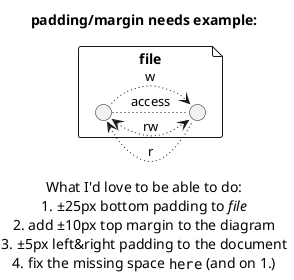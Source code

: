{
  "sha1": "f1bb6eel53vq7wvbh11wrr5wmgaayen",
  "insertion": {
    "when": "2024-06-01T09:03:05.394Z",
    "url": "https://forum.plantuml.net/3118/introduce-padding-setting?show=11394#c11394",
    "user": "plantuml@gmail.com"
  }
}
@startuml
title padding/margin needs example:
 
file "file\n" as package {
() " " as acc1
() " " as acc2
}

acc1 ~RIGHT~ acc2 : "access"
acc1 <~RIGHT~ acc2 : "r"
acc1 ~RIGHT~> acc2 : "w"
acc1 <~RIGHT~> acc2 : "rw"

caption
What I'd love to be able to do:
# ±25px bottom padding to //file//
# add ±10px top margin to the diagram
# ±5px left&right padding to the document
# fix the missing space ""here"" (and on 1.)
end caption
@enduml
